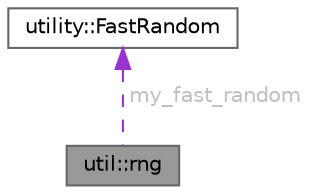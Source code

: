 digraph "util::rng"
{
 // LATEX_PDF_SIZE
  bgcolor="transparent";
  edge [fontname=Helvetica,fontsize=10,labelfontname=Helvetica,labelfontsize=10];
  node [fontname=Helvetica,fontsize=10,shape=box,height=0.2,width=0.4];
  Node1 [id="Node000001",label="util::rng",height=0.2,width=0.4,color="gray40", fillcolor="grey60", style="filled", fontcolor="black",tooltip=" "];
  Node2 -> Node1 [id="edge1_Node000001_Node000002",dir="back",color="darkorchid3",style="dashed",tooltip=" ",label=" my_fast_random",fontcolor="grey" ];
  Node2 [id="Node000002",label="utility::FastRandom",height=0.2,width=0.4,color="gray40", fillcolor="white", style="filled",URL="$classutility_1_1_fast_random.html",tooltip="A fast random number generator."];
}

